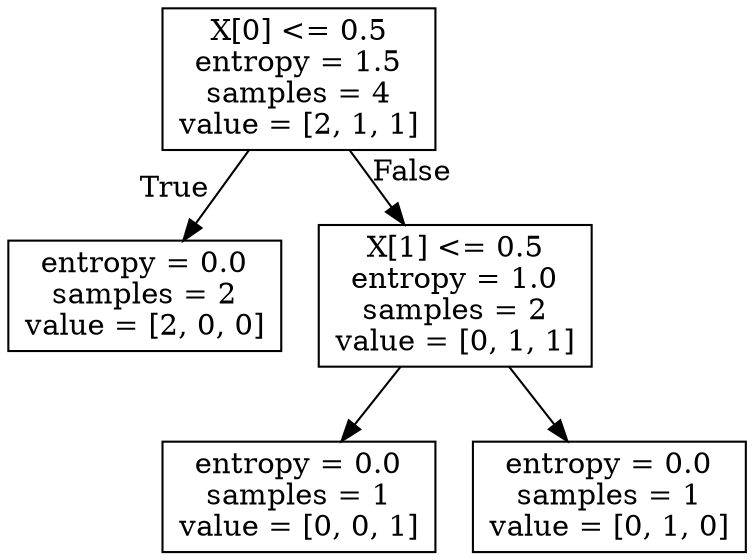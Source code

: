 digraph Tree {
node [shape=box] ;
0 [label="X[0] <= 0.5\nentropy = 1.5\nsamples = 4\nvalue = [2, 1, 1]"] ;
1 [label="entropy = 0.0\nsamples = 2\nvalue = [2, 0, 0]"] ;
0 -> 1 [labeldistance=2.5, labelangle=45, headlabel="True"] ;
2 [label="X[1] <= 0.5\nentropy = 1.0\nsamples = 2\nvalue = [0, 1, 1]"] ;
0 -> 2 [labeldistance=2.5, labelangle=-45, headlabel="False"] ;
3 [label="entropy = 0.0\nsamples = 1\nvalue = [0, 0, 1]"] ;
2 -> 3 ;
4 [label="entropy = 0.0\nsamples = 1\nvalue = [0, 1, 0]"] ;
2 -> 4 ;
}